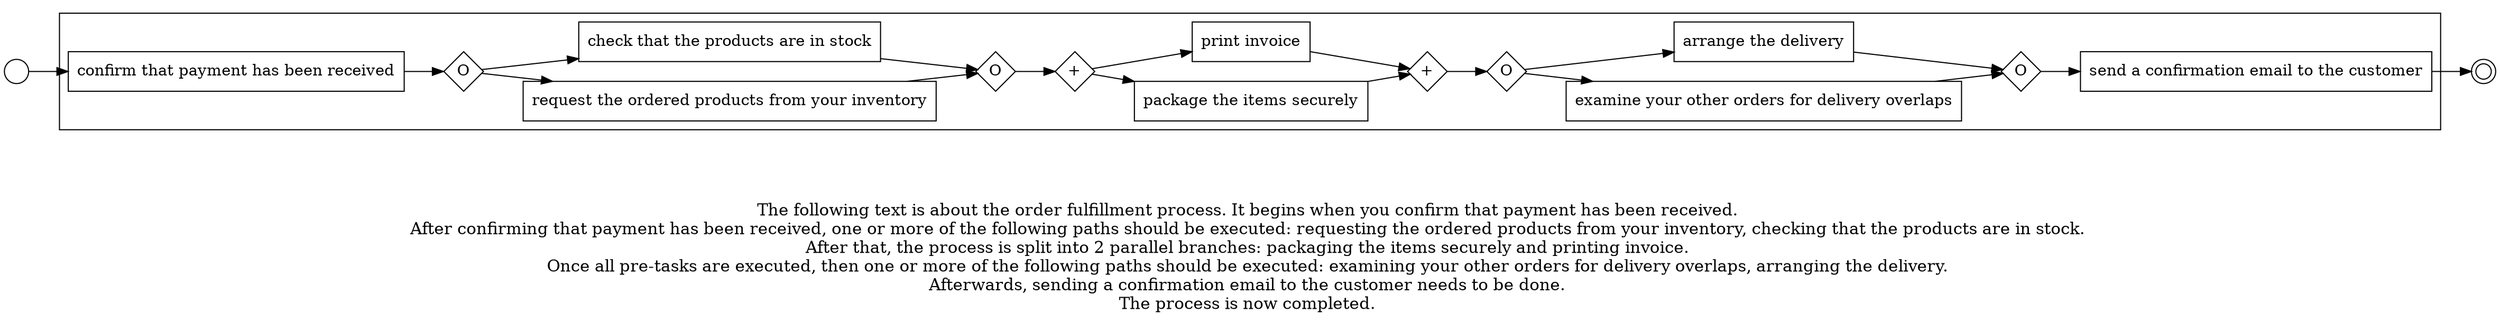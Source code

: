 digraph order_fulfillment_process_90 {
	graph [rankdir=LR]
	START_NODE [label="" shape=circle width=0.3]
	subgraph CLUSTER_0 {
		"confirm that payment has been received" [shape=box]
		"OR_SPLIT--2. Retrieving products from your inventory_6IND" [label=O fixedsize=true shape=diamond width=0.5]
		"confirm that payment has been received" -> "OR_SPLIT--2. Retrieving products from your inventory_6IND"
		"request the ordered products from your inventory" [shape=box]
		"OR_SPLIT--2. Retrieving products from your inventory_6IND" -> "request the ordered products from your inventory"
		"check that the products are in stock" [shape=box]
		"OR_SPLIT--2. Retrieving products from your inventory_6IND" -> "check that the products are in stock"
		"OR_JOIN--2. Retrieving products from your inventory_6IND" [label=O fixedsize=true shape=diamond width=0.5]
		"request the ordered products from your inventory" -> "OR_JOIN--2. Retrieving products from your inventory_6IND"
		"check that the products are in stock" -> "OR_JOIN--2. Retrieving products from your inventory_6IND"
		"AND_SPLIT--3. Packaging products_IV3G" [label="+" fixedsize=true shape=diamond width=0.5]
		"OR_JOIN--2. Retrieving products from your inventory_6IND" -> "AND_SPLIT--3. Packaging products_IV3G"
		"package the items securely" [shape=box]
		"AND_SPLIT--3. Packaging products_IV3G" -> "package the items securely"
		"print invoice" [shape=box]
		"AND_SPLIT--3. Packaging products_IV3G" -> "print invoice"
		"AND_JOIN--3. Packaging products_IV3G" [label="+" fixedsize=true shape=diamond width=0.5]
		"package the items securely" -> "AND_JOIN--3. Packaging products_IV3G"
		"print invoice" -> "AND_JOIN--3. Packaging products_IV3G"
		"OR_SPLIT--4. Dispatching the products_O6UZ" [label=O fixedsize=true shape=diamond width=0.5]
		"AND_JOIN--3. Packaging products_IV3G" -> "OR_SPLIT--4. Dispatching the products_O6UZ"
		"examine your other orders for delivery overlaps" [shape=box]
		"OR_SPLIT--4. Dispatching the products_O6UZ" -> "examine your other orders for delivery overlaps"
		"arrange the delivery" [shape=box]
		"OR_SPLIT--4. Dispatching the products_O6UZ" -> "arrange the delivery"
		"OR_JOIN--4. Dispatching the products_O6UZ" [label=O fixedsize=true shape=diamond width=0.5]
		"examine your other orders for delivery overlaps" -> "OR_JOIN--4. Dispatching the products_O6UZ"
		"arrange the delivery" -> "OR_JOIN--4. Dispatching the products_O6UZ"
		"send a confirmation email to the customer" [shape=box]
		"OR_JOIN--4. Dispatching the products_O6UZ" -> "send a confirmation email to the customer"
	}
	START_NODE -> "confirm that payment has been received"
	END_NODE [label="" shape=doublecircle width=0.2]
	"send a confirmation email to the customer" -> END_NODE
	fontsize=15 label="\n\n
The following text is about the order fulfillment process. It begins when you confirm that payment has been received. 
After confirming that payment has been received, one or more of the following paths should be executed: requesting the ordered products from your inventory, checking that the products are in stock. 
After that, the process is split into 2 parallel branches: packaging the items securely and printing invoice. 
Once all pre-tasks are executed, then one or more of the following paths should be executed: examining your other orders for delivery overlaps, arranging the delivery. 
Afterwards, sending a confirmation email to the customer needs to be done. 
The process is now completed. 
"
}
